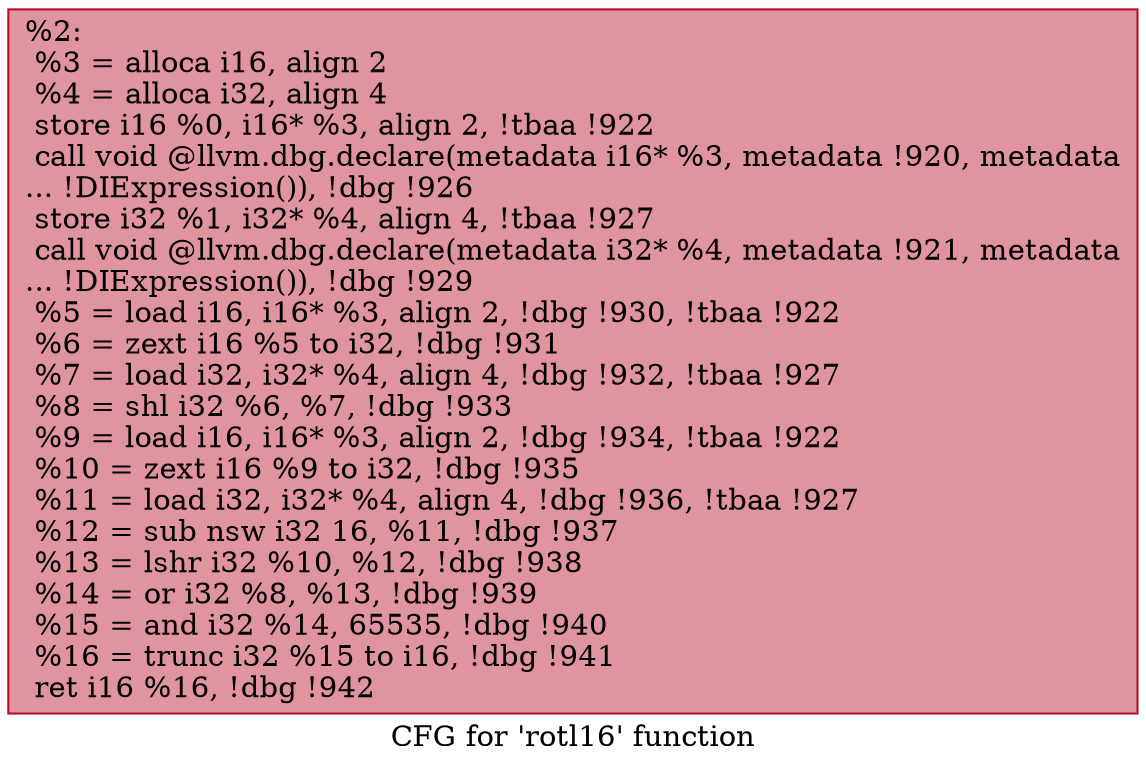 digraph "CFG for 'rotl16' function" {
	label="CFG for 'rotl16' function";

	Node0xe65c20 [shape=record,color="#b70d28ff", style=filled, fillcolor="#b70d2870",label="{%2:\l  %3 = alloca i16, align 2\l  %4 = alloca i32, align 4\l  store i16 %0, i16* %3, align 2, !tbaa !922\l  call void @llvm.dbg.declare(metadata i16* %3, metadata !920, metadata\l... !DIExpression()), !dbg !926\l  store i32 %1, i32* %4, align 4, !tbaa !927\l  call void @llvm.dbg.declare(metadata i32* %4, metadata !921, metadata\l... !DIExpression()), !dbg !929\l  %5 = load i16, i16* %3, align 2, !dbg !930, !tbaa !922\l  %6 = zext i16 %5 to i32, !dbg !931\l  %7 = load i32, i32* %4, align 4, !dbg !932, !tbaa !927\l  %8 = shl i32 %6, %7, !dbg !933\l  %9 = load i16, i16* %3, align 2, !dbg !934, !tbaa !922\l  %10 = zext i16 %9 to i32, !dbg !935\l  %11 = load i32, i32* %4, align 4, !dbg !936, !tbaa !927\l  %12 = sub nsw i32 16, %11, !dbg !937\l  %13 = lshr i32 %10, %12, !dbg !938\l  %14 = or i32 %8, %13, !dbg !939\l  %15 = and i32 %14, 65535, !dbg !940\l  %16 = trunc i32 %15 to i16, !dbg !941\l  ret i16 %16, !dbg !942\l}"];
}
